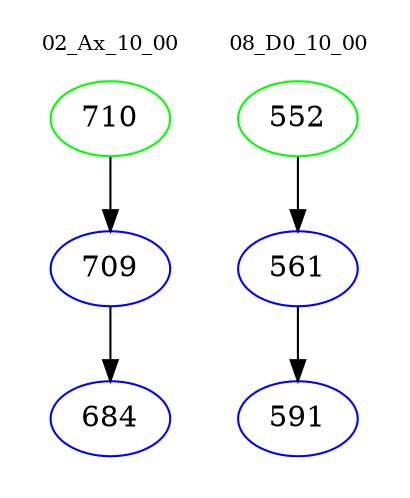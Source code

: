 digraph{
subgraph cluster_0 {
color = white
label = "02_Ax_10_00";
fontsize=10;
T0_710 [label="710", color="green"]
T0_710 -> T0_709 [color="black"]
T0_709 [label="709", color="blue"]
T0_709 -> T0_684 [color="black"]
T0_684 [label="684", color="blue"]
}
subgraph cluster_1 {
color = white
label = "08_D0_10_00";
fontsize=10;
T1_552 [label="552", color="green"]
T1_552 -> T1_561 [color="black"]
T1_561 [label="561", color="blue"]
T1_561 -> T1_591 [color="black"]
T1_591 [label="591", color="blue"]
}
}
